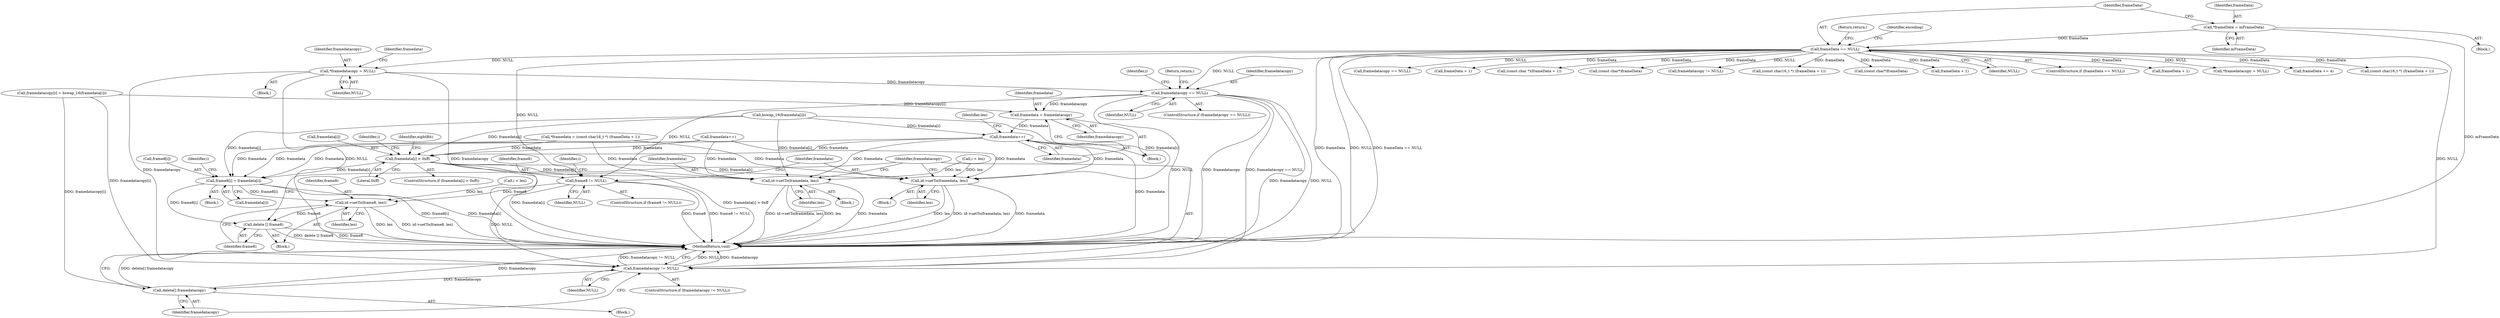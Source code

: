 digraph "0_Android_6d0249be2275fd4086783f259f4e2c54722a7c55_0@API" {
"1000366" [label="(Call,framedatacopy == NULL)"];
"1000345" [label="(Call,*framedatacopy = NULL)"];
"1000116" [label="(Call,frameData == NULL)"];
"1000112" [label="(Call,*frameData = mFrameData)"];
"1000390" [label="(Call,framedata = framedatacopy)"];
"1000393" [label="(Call,framedata++)"];
"1000430" [label="(Call,framedata[i] > 0xff)"];
"1000464" [label="(Call,frame8[i] = framedata[i])"];
"1000471" [label="(Call,id->setTo(frame8, len))"];
"1000474" [label="(Call,delete [] frame8)"];
"1000478" [label="(Call,id->setTo(framedata, len))"];
"1000483" [label="(Call,id->setTo(framedata, len))"];
"1000449" [label="(Call,frame8 != NULL)"];
"1000487" [label="(Call,framedatacopy != NULL)"];
"1000491" [label="(Call,delete[] framedatacopy)"];
"1000434" [label="(Literal,0xff)"];
"1000464" [label="(Call,frame8[i] = framedata[i])"];
"1000458" [label="(Call,i < len)"];
"1000368" [label="(Identifier,NULL)"];
"1000287" [label="(Call,framedatacopy == NULL)"];
"1000269" [label="(Call,frameData + 1)"];
"1000479" [label="(Identifier,framedata)"];
"1000448" [label="(ControlStructure,if (frame8 != NULL))"];
"1000246" [label="(Call,(const char *)(frameData + 1))"];
"1000351" [label="(Identifier,framedata)"];
"1000234" [label="(Call,(const char*)frameData)"];
"1000462" [label="(Identifier,i)"];
"1000429" [label="(ControlStructure,if (framedata[i] > 0xff))"];
"1000112" [label="(Call,*frameData = mFrameData)"];
"1000451" [label="(Identifier,NULL)"];
"1000450" [label="(Identifier,frame8)"];
"1000117" [label="(Identifier,frameData)"];
"1000318" [label="(Call,framedatacopy != NULL)"];
"1000486" [label="(ControlStructure,if (framedatacopy != NULL))"];
"1000365" [label="(ControlStructure,if (framedatacopy == NULL))"];
"1000390" [label="(Call,framedata = framedatacopy)"];
"1000489" [label="(Identifier,NULL)"];
"1000465" [label="(Call,frame8[i])"];
"1000485" [label="(Identifier,len)"];
"1000345" [label="(Call,*framedatacopy = NULL)"];
"1000394" [label="(Identifier,framedata)"];
"1000367" [label="(Identifier,framedatacopy)"];
"1000475" [label="(Identifier,frame8)"];
"1000491" [label="(Call,delete[] framedatacopy)"];
"1000346" [label="(Identifier,framedatacopy)"];
"1000120" [label="(Return,return;)"];
"1000113" [label="(Identifier,frameData)"];
"1000483" [label="(Call,id->setTo(framedata, len))"];
"1000472" [label="(Identifier,frame8)"];
"1000108" [label="(Block,)"];
"1000463" [label="(Block,)"];
"1000477" [label="(Block,)"];
"1000493" [label="(MethodReturn,void)"];
"1000366" [label="(Call,framedatacopy == NULL)"];
"1000353" [label="(Block,)"];
"1000427" [label="(Identifier,i)"];
"1000471" [label="(Call,id->setTo(frame8, len))"];
"1000437" [label="(Identifier,eightBit)"];
"1000267" [label="(Call,(const char16_t *) (frameData + 1))"];
"1000473" [label="(Identifier,len)"];
"1000374" [label="(Identifier,i)"];
"1000410" [label="(Call,framedata++)"];
"1000337" [label="(Call,*framedata = (const char16_t *) (frameData + 1))"];
"1000449" [label="(Call,frame8 != NULL)"];
"1000116" [label="(Call,frameData == NULL)"];
"1000160" [label="(Call,(const char*)frameData)"];
"1000248" [label="(Call,frameData + 1)"];
"1000329" [label="(Block,)"];
"1000382" [label="(Call,framedatacopy[i] = bswap_16(framedata[i]))"];
"1000396" [label="(Identifier,len)"];
"1000478" [label="(Call,id->setTo(framedata, len))"];
"1000386" [label="(Call,bswap_16(framedata[i]))"];
"1000118" [label="(Identifier,NULL)"];
"1000487" [label="(Call,framedatacopy != NULL)"];
"1000392" [label="(Identifier,framedatacopy)"];
"1000115" [label="(ControlStructure,if (frameData == NULL))"];
"1000341" [label="(Call,frameData + 1)"];
"1000370" [label="(Return,return;)"];
"1000456" [label="(Identifier,i)"];
"1000114" [label="(Identifier,mFrameData)"];
"1000393" [label="(Call,framedata++)"];
"1000273" [label="(Call,*framedatacopy = NULL)"];
"1000431" [label="(Call,framedata[i])"];
"1000482" [label="(Block,)"];
"1000480" [label="(Identifier,len)"];
"1000492" [label="(Identifier,framedatacopy)"];
"1000347" [label="(Identifier,NULL)"];
"1000123" [label="(Identifier,encoding)"];
"1000184" [label="(Call,frameData += 4)"];
"1000468" [label="(Call,framedata[i])"];
"1000474" [label="(Call,delete [] frame8)"];
"1000391" [label="(Identifier,framedata)"];
"1000484" [label="(Identifier,framedata)"];
"1000490" [label="(Block,)"];
"1000430" [label="(Call,framedata[i] > 0xff)"];
"1000423" [label="(Call,i < len)"];
"1000452" [label="(Block,)"];
"1000488" [label="(Identifier,framedatacopy)"];
"1000339" [label="(Call,(const char16_t *) (frameData + 1))"];
"1000366" -> "1000365"  [label="AST: "];
"1000366" -> "1000368"  [label="CFG: "];
"1000367" -> "1000366"  [label="AST: "];
"1000368" -> "1000366"  [label="AST: "];
"1000370" -> "1000366"  [label="CFG: "];
"1000374" -> "1000366"  [label="CFG: "];
"1000366" -> "1000493"  [label="DDG: NULL"];
"1000366" -> "1000493"  [label="DDG: framedatacopy"];
"1000366" -> "1000493"  [label="DDG: framedatacopy == NULL"];
"1000345" -> "1000366"  [label="DDG: framedatacopy"];
"1000116" -> "1000366"  [label="DDG: NULL"];
"1000366" -> "1000390"  [label="DDG: framedatacopy"];
"1000366" -> "1000449"  [label="DDG: NULL"];
"1000366" -> "1000487"  [label="DDG: framedatacopy"];
"1000366" -> "1000487"  [label="DDG: NULL"];
"1000345" -> "1000329"  [label="AST: "];
"1000345" -> "1000347"  [label="CFG: "];
"1000346" -> "1000345"  [label="AST: "];
"1000347" -> "1000345"  [label="AST: "];
"1000351" -> "1000345"  [label="CFG: "];
"1000345" -> "1000493"  [label="DDG: NULL"];
"1000345" -> "1000493"  [label="DDG: framedatacopy"];
"1000116" -> "1000345"  [label="DDG: NULL"];
"1000345" -> "1000487"  [label="DDG: framedatacopy"];
"1000116" -> "1000115"  [label="AST: "];
"1000116" -> "1000118"  [label="CFG: "];
"1000117" -> "1000116"  [label="AST: "];
"1000118" -> "1000116"  [label="AST: "];
"1000120" -> "1000116"  [label="CFG: "];
"1000123" -> "1000116"  [label="CFG: "];
"1000116" -> "1000493"  [label="DDG: frameData"];
"1000116" -> "1000493"  [label="DDG: NULL"];
"1000116" -> "1000493"  [label="DDG: frameData == NULL"];
"1000112" -> "1000116"  [label="DDG: frameData"];
"1000116" -> "1000160"  [label="DDG: frameData"];
"1000116" -> "1000184"  [label="DDG: frameData"];
"1000116" -> "1000234"  [label="DDG: frameData"];
"1000116" -> "1000246"  [label="DDG: frameData"];
"1000116" -> "1000248"  [label="DDG: frameData"];
"1000116" -> "1000267"  [label="DDG: frameData"];
"1000116" -> "1000269"  [label="DDG: frameData"];
"1000116" -> "1000273"  [label="DDG: NULL"];
"1000116" -> "1000287"  [label="DDG: NULL"];
"1000116" -> "1000318"  [label="DDG: NULL"];
"1000116" -> "1000339"  [label="DDG: frameData"];
"1000116" -> "1000341"  [label="DDG: frameData"];
"1000116" -> "1000449"  [label="DDG: NULL"];
"1000116" -> "1000487"  [label="DDG: NULL"];
"1000112" -> "1000108"  [label="AST: "];
"1000112" -> "1000114"  [label="CFG: "];
"1000113" -> "1000112"  [label="AST: "];
"1000114" -> "1000112"  [label="AST: "];
"1000117" -> "1000112"  [label="CFG: "];
"1000112" -> "1000493"  [label="DDG: mFrameData"];
"1000390" -> "1000353"  [label="AST: "];
"1000390" -> "1000392"  [label="CFG: "];
"1000391" -> "1000390"  [label="AST: "];
"1000392" -> "1000390"  [label="AST: "];
"1000394" -> "1000390"  [label="CFG: "];
"1000382" -> "1000390"  [label="DDG: framedatacopy[i]"];
"1000390" -> "1000393"  [label="DDG: framedata"];
"1000393" -> "1000353"  [label="AST: "];
"1000393" -> "1000394"  [label="CFG: "];
"1000394" -> "1000393"  [label="AST: "];
"1000396" -> "1000393"  [label="CFG: "];
"1000393" -> "1000493"  [label="DDG: framedata"];
"1000386" -> "1000393"  [label="DDG: framedata[i]"];
"1000393" -> "1000430"  [label="DDG: framedata"];
"1000393" -> "1000464"  [label="DDG: framedata"];
"1000393" -> "1000478"  [label="DDG: framedata"];
"1000393" -> "1000483"  [label="DDG: framedata"];
"1000430" -> "1000429"  [label="AST: "];
"1000430" -> "1000434"  [label="CFG: "];
"1000431" -> "1000430"  [label="AST: "];
"1000434" -> "1000430"  [label="AST: "];
"1000437" -> "1000430"  [label="CFG: "];
"1000427" -> "1000430"  [label="CFG: "];
"1000430" -> "1000493"  [label="DDG: framedata[i]"];
"1000430" -> "1000493"  [label="DDG: framedata[i] > 0xff"];
"1000410" -> "1000430"  [label="DDG: framedata"];
"1000337" -> "1000430"  [label="DDG: framedata"];
"1000386" -> "1000430"  [label="DDG: framedata[i]"];
"1000430" -> "1000464"  [label="DDG: framedata[i]"];
"1000430" -> "1000478"  [label="DDG: framedata[i]"];
"1000430" -> "1000483"  [label="DDG: framedata[i]"];
"1000464" -> "1000463"  [label="AST: "];
"1000464" -> "1000468"  [label="CFG: "];
"1000465" -> "1000464"  [label="AST: "];
"1000468" -> "1000464"  [label="AST: "];
"1000462" -> "1000464"  [label="CFG: "];
"1000464" -> "1000493"  [label="DDG: frame8[i]"];
"1000464" -> "1000493"  [label="DDG: framedata[i]"];
"1000410" -> "1000464"  [label="DDG: framedata"];
"1000337" -> "1000464"  [label="DDG: framedata"];
"1000386" -> "1000464"  [label="DDG: framedata[i]"];
"1000464" -> "1000471"  [label="DDG: frame8[i]"];
"1000464" -> "1000474"  [label="DDG: frame8[i]"];
"1000471" -> "1000452"  [label="AST: "];
"1000471" -> "1000473"  [label="CFG: "];
"1000472" -> "1000471"  [label="AST: "];
"1000473" -> "1000471"  [label="AST: "];
"1000475" -> "1000471"  [label="CFG: "];
"1000471" -> "1000493"  [label="DDG: len"];
"1000471" -> "1000493"  [label="DDG: id->setTo(frame8, len)"];
"1000449" -> "1000471"  [label="DDG: frame8"];
"1000458" -> "1000471"  [label="DDG: len"];
"1000471" -> "1000474"  [label="DDG: frame8"];
"1000474" -> "1000452"  [label="AST: "];
"1000474" -> "1000475"  [label="CFG: "];
"1000475" -> "1000474"  [label="AST: "];
"1000488" -> "1000474"  [label="CFG: "];
"1000474" -> "1000493"  [label="DDG: delete [] frame8"];
"1000474" -> "1000493"  [label="DDG: frame8"];
"1000478" -> "1000477"  [label="AST: "];
"1000478" -> "1000480"  [label="CFG: "];
"1000479" -> "1000478"  [label="AST: "];
"1000480" -> "1000478"  [label="AST: "];
"1000488" -> "1000478"  [label="CFG: "];
"1000478" -> "1000493"  [label="DDG: framedata"];
"1000478" -> "1000493"  [label="DDG: len"];
"1000478" -> "1000493"  [label="DDG: id->setTo(framedata, len)"];
"1000410" -> "1000478"  [label="DDG: framedata"];
"1000337" -> "1000478"  [label="DDG: framedata"];
"1000386" -> "1000478"  [label="DDG: framedata[i]"];
"1000423" -> "1000478"  [label="DDG: len"];
"1000483" -> "1000482"  [label="AST: "];
"1000483" -> "1000485"  [label="CFG: "];
"1000484" -> "1000483"  [label="AST: "];
"1000485" -> "1000483"  [label="AST: "];
"1000488" -> "1000483"  [label="CFG: "];
"1000483" -> "1000493"  [label="DDG: id->setTo(framedata, len)"];
"1000483" -> "1000493"  [label="DDG: len"];
"1000483" -> "1000493"  [label="DDG: framedata"];
"1000410" -> "1000483"  [label="DDG: framedata"];
"1000337" -> "1000483"  [label="DDG: framedata"];
"1000386" -> "1000483"  [label="DDG: framedata[i]"];
"1000423" -> "1000483"  [label="DDG: len"];
"1000449" -> "1000448"  [label="AST: "];
"1000449" -> "1000451"  [label="CFG: "];
"1000450" -> "1000449"  [label="AST: "];
"1000451" -> "1000449"  [label="AST: "];
"1000456" -> "1000449"  [label="CFG: "];
"1000479" -> "1000449"  [label="CFG: "];
"1000449" -> "1000493"  [label="DDG: frame8"];
"1000449" -> "1000493"  [label="DDG: frame8 != NULL"];
"1000449" -> "1000487"  [label="DDG: NULL"];
"1000487" -> "1000486"  [label="AST: "];
"1000487" -> "1000489"  [label="CFG: "];
"1000488" -> "1000487"  [label="AST: "];
"1000489" -> "1000487"  [label="AST: "];
"1000492" -> "1000487"  [label="CFG: "];
"1000493" -> "1000487"  [label="CFG: "];
"1000487" -> "1000493"  [label="DDG: NULL"];
"1000487" -> "1000493"  [label="DDG: framedatacopy"];
"1000487" -> "1000493"  [label="DDG: framedatacopy != NULL"];
"1000382" -> "1000487"  [label="DDG: framedatacopy[i]"];
"1000487" -> "1000491"  [label="DDG: framedatacopy"];
"1000491" -> "1000490"  [label="AST: "];
"1000491" -> "1000492"  [label="CFG: "];
"1000492" -> "1000491"  [label="AST: "];
"1000493" -> "1000491"  [label="CFG: "];
"1000491" -> "1000493"  [label="DDG: delete[] framedatacopy"];
"1000491" -> "1000493"  [label="DDG: framedatacopy"];
"1000382" -> "1000491"  [label="DDG: framedatacopy[i]"];
}
